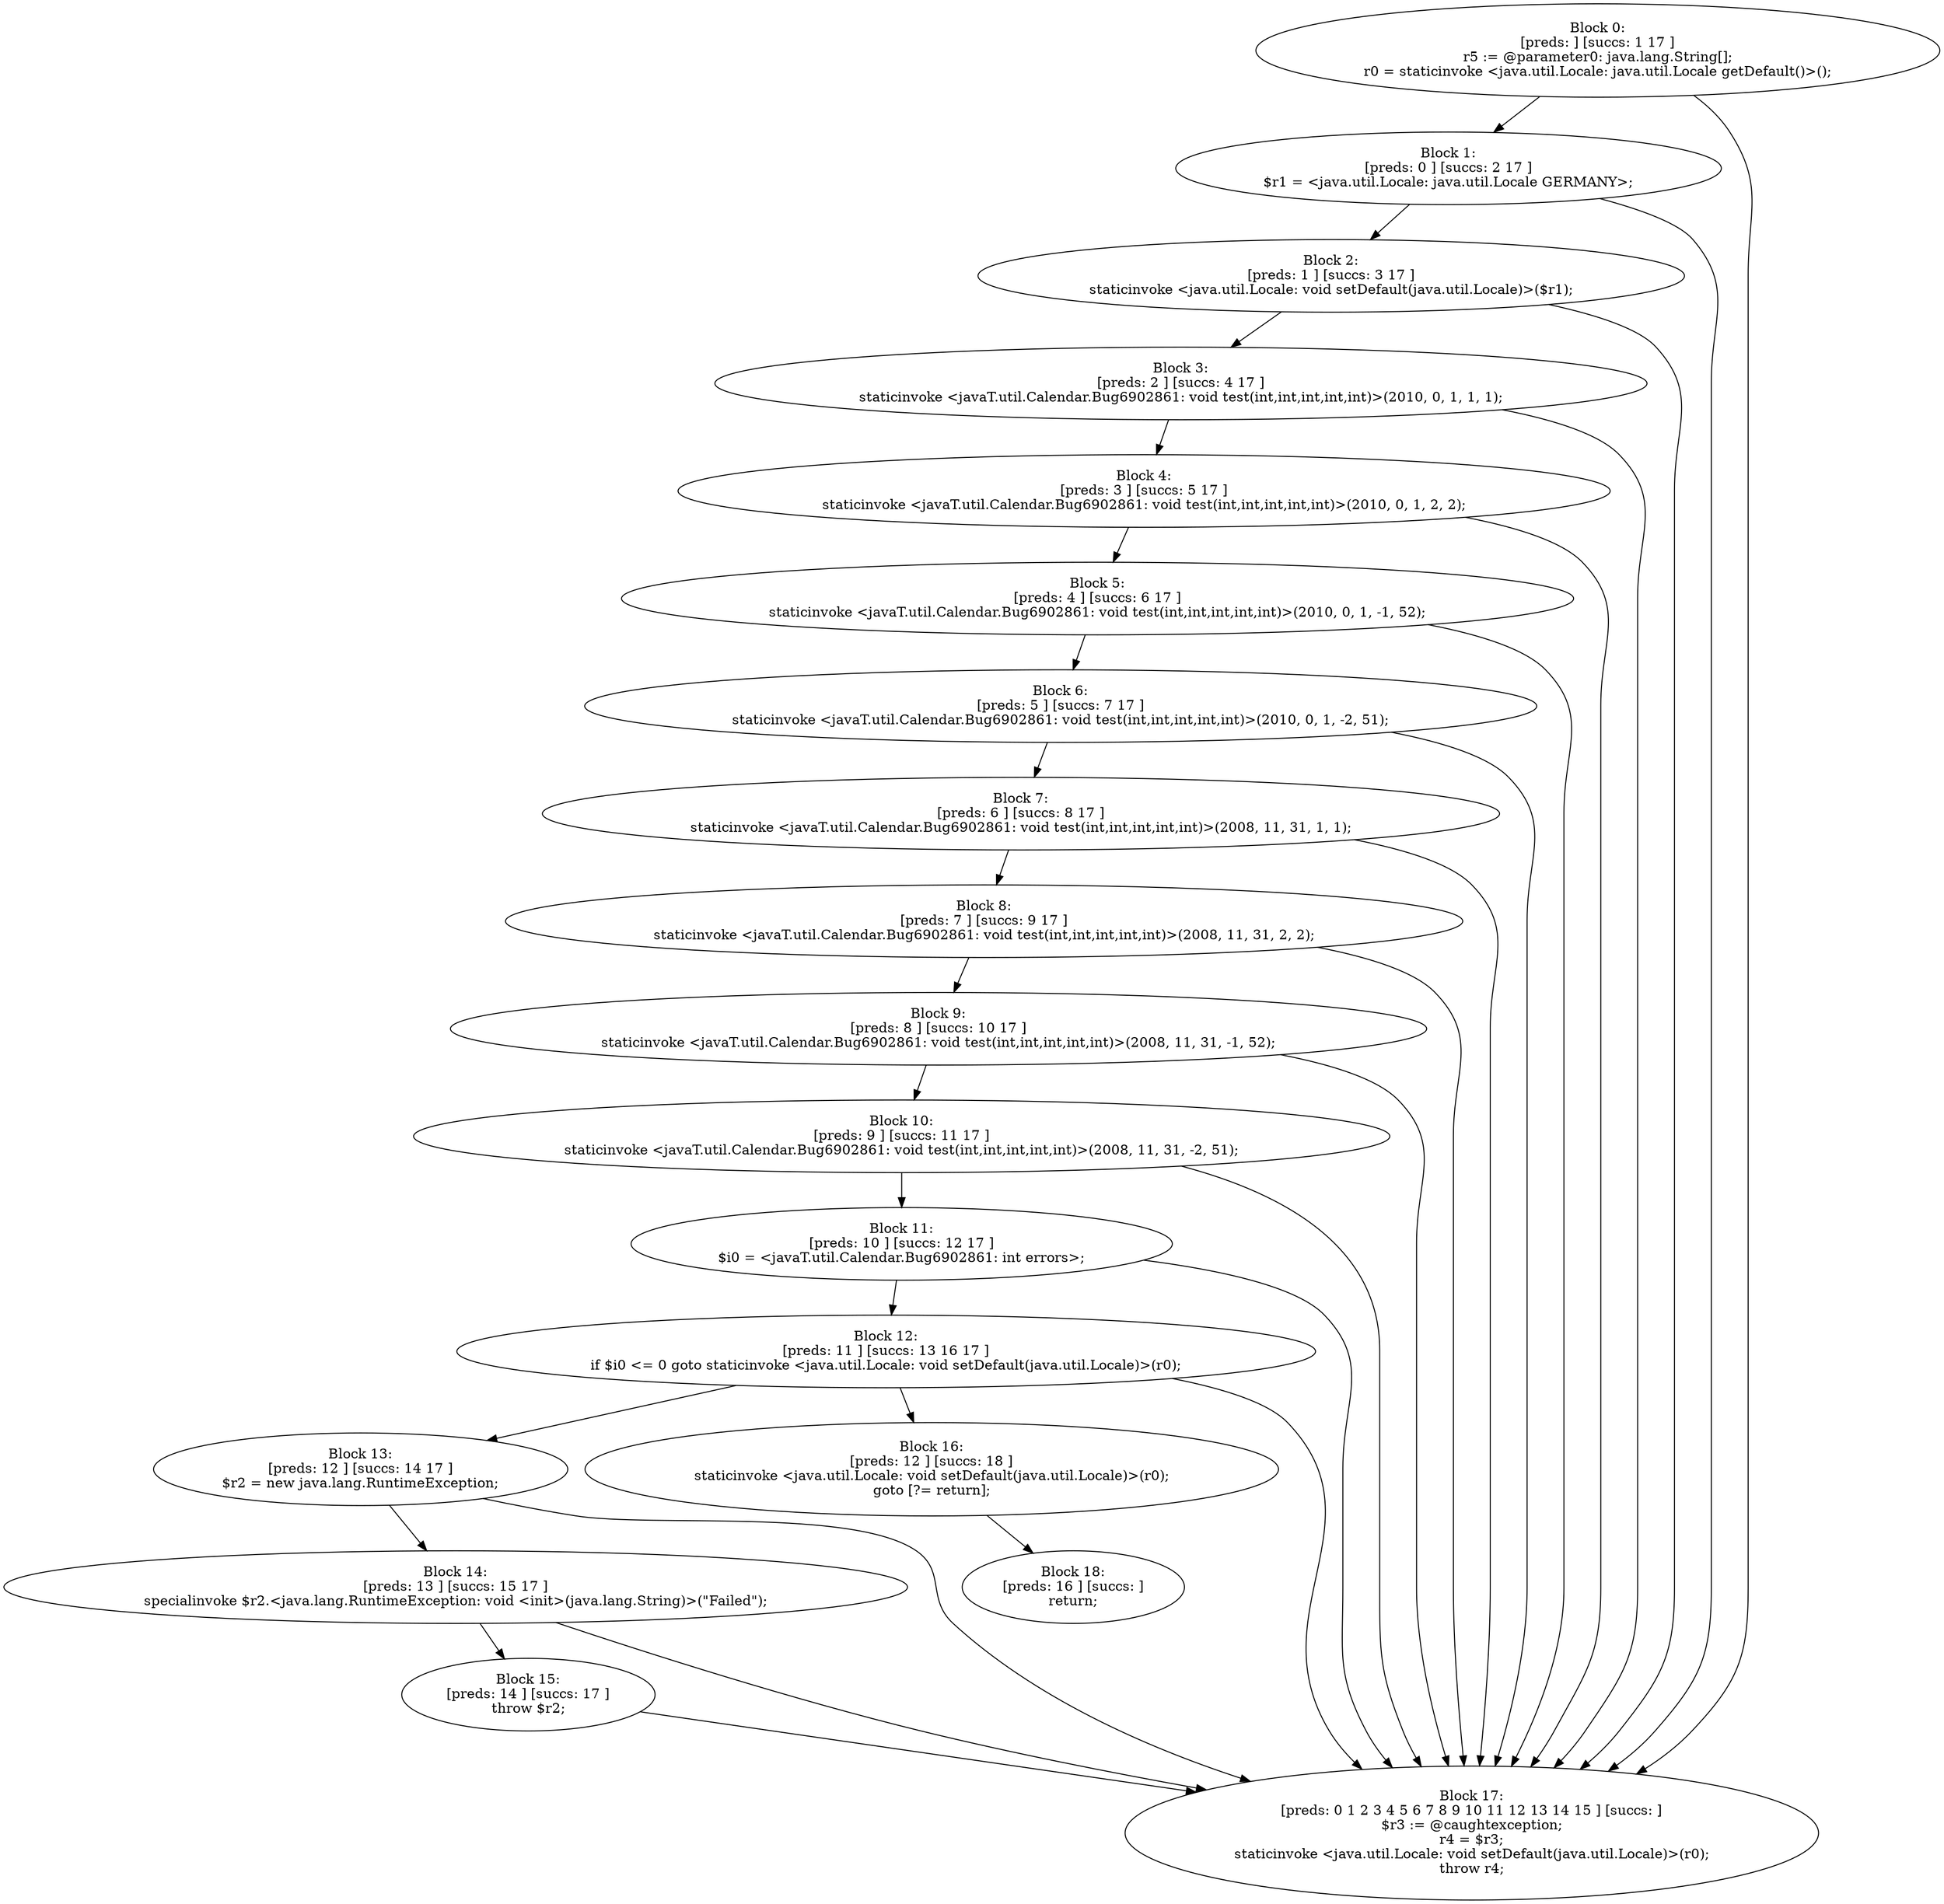 digraph "unitGraph" {
    "Block 0:
[preds: ] [succs: 1 17 ]
r5 := @parameter0: java.lang.String[];
r0 = staticinvoke <java.util.Locale: java.util.Locale getDefault()>();
"
    "Block 1:
[preds: 0 ] [succs: 2 17 ]
$r1 = <java.util.Locale: java.util.Locale GERMANY>;
"
    "Block 2:
[preds: 1 ] [succs: 3 17 ]
staticinvoke <java.util.Locale: void setDefault(java.util.Locale)>($r1);
"
    "Block 3:
[preds: 2 ] [succs: 4 17 ]
staticinvoke <javaT.util.Calendar.Bug6902861: void test(int,int,int,int,int)>(2010, 0, 1, 1, 1);
"
    "Block 4:
[preds: 3 ] [succs: 5 17 ]
staticinvoke <javaT.util.Calendar.Bug6902861: void test(int,int,int,int,int)>(2010, 0, 1, 2, 2);
"
    "Block 5:
[preds: 4 ] [succs: 6 17 ]
staticinvoke <javaT.util.Calendar.Bug6902861: void test(int,int,int,int,int)>(2010, 0, 1, -1, 52);
"
    "Block 6:
[preds: 5 ] [succs: 7 17 ]
staticinvoke <javaT.util.Calendar.Bug6902861: void test(int,int,int,int,int)>(2010, 0, 1, -2, 51);
"
    "Block 7:
[preds: 6 ] [succs: 8 17 ]
staticinvoke <javaT.util.Calendar.Bug6902861: void test(int,int,int,int,int)>(2008, 11, 31, 1, 1);
"
    "Block 8:
[preds: 7 ] [succs: 9 17 ]
staticinvoke <javaT.util.Calendar.Bug6902861: void test(int,int,int,int,int)>(2008, 11, 31, 2, 2);
"
    "Block 9:
[preds: 8 ] [succs: 10 17 ]
staticinvoke <javaT.util.Calendar.Bug6902861: void test(int,int,int,int,int)>(2008, 11, 31, -1, 52);
"
    "Block 10:
[preds: 9 ] [succs: 11 17 ]
staticinvoke <javaT.util.Calendar.Bug6902861: void test(int,int,int,int,int)>(2008, 11, 31, -2, 51);
"
    "Block 11:
[preds: 10 ] [succs: 12 17 ]
$i0 = <javaT.util.Calendar.Bug6902861: int errors>;
"
    "Block 12:
[preds: 11 ] [succs: 13 16 17 ]
if $i0 <= 0 goto staticinvoke <java.util.Locale: void setDefault(java.util.Locale)>(r0);
"
    "Block 13:
[preds: 12 ] [succs: 14 17 ]
$r2 = new java.lang.RuntimeException;
"
    "Block 14:
[preds: 13 ] [succs: 15 17 ]
specialinvoke $r2.<java.lang.RuntimeException: void <init>(java.lang.String)>(\"Failed\");
"
    "Block 15:
[preds: 14 ] [succs: 17 ]
throw $r2;
"
    "Block 16:
[preds: 12 ] [succs: 18 ]
staticinvoke <java.util.Locale: void setDefault(java.util.Locale)>(r0);
goto [?= return];
"
    "Block 17:
[preds: 0 1 2 3 4 5 6 7 8 9 10 11 12 13 14 15 ] [succs: ]
$r3 := @caughtexception;
r4 = $r3;
staticinvoke <java.util.Locale: void setDefault(java.util.Locale)>(r0);
throw r4;
"
    "Block 18:
[preds: 16 ] [succs: ]
return;
"
    "Block 0:
[preds: ] [succs: 1 17 ]
r5 := @parameter0: java.lang.String[];
r0 = staticinvoke <java.util.Locale: java.util.Locale getDefault()>();
"->"Block 1:
[preds: 0 ] [succs: 2 17 ]
$r1 = <java.util.Locale: java.util.Locale GERMANY>;
";
    "Block 0:
[preds: ] [succs: 1 17 ]
r5 := @parameter0: java.lang.String[];
r0 = staticinvoke <java.util.Locale: java.util.Locale getDefault()>();
"->"Block 17:
[preds: 0 1 2 3 4 5 6 7 8 9 10 11 12 13 14 15 ] [succs: ]
$r3 := @caughtexception;
r4 = $r3;
staticinvoke <java.util.Locale: void setDefault(java.util.Locale)>(r0);
throw r4;
";
    "Block 1:
[preds: 0 ] [succs: 2 17 ]
$r1 = <java.util.Locale: java.util.Locale GERMANY>;
"->"Block 2:
[preds: 1 ] [succs: 3 17 ]
staticinvoke <java.util.Locale: void setDefault(java.util.Locale)>($r1);
";
    "Block 1:
[preds: 0 ] [succs: 2 17 ]
$r1 = <java.util.Locale: java.util.Locale GERMANY>;
"->"Block 17:
[preds: 0 1 2 3 4 5 6 7 8 9 10 11 12 13 14 15 ] [succs: ]
$r3 := @caughtexception;
r4 = $r3;
staticinvoke <java.util.Locale: void setDefault(java.util.Locale)>(r0);
throw r4;
";
    "Block 2:
[preds: 1 ] [succs: 3 17 ]
staticinvoke <java.util.Locale: void setDefault(java.util.Locale)>($r1);
"->"Block 3:
[preds: 2 ] [succs: 4 17 ]
staticinvoke <javaT.util.Calendar.Bug6902861: void test(int,int,int,int,int)>(2010, 0, 1, 1, 1);
";
    "Block 2:
[preds: 1 ] [succs: 3 17 ]
staticinvoke <java.util.Locale: void setDefault(java.util.Locale)>($r1);
"->"Block 17:
[preds: 0 1 2 3 4 5 6 7 8 9 10 11 12 13 14 15 ] [succs: ]
$r3 := @caughtexception;
r4 = $r3;
staticinvoke <java.util.Locale: void setDefault(java.util.Locale)>(r0);
throw r4;
";
    "Block 3:
[preds: 2 ] [succs: 4 17 ]
staticinvoke <javaT.util.Calendar.Bug6902861: void test(int,int,int,int,int)>(2010, 0, 1, 1, 1);
"->"Block 4:
[preds: 3 ] [succs: 5 17 ]
staticinvoke <javaT.util.Calendar.Bug6902861: void test(int,int,int,int,int)>(2010, 0, 1, 2, 2);
";
    "Block 3:
[preds: 2 ] [succs: 4 17 ]
staticinvoke <javaT.util.Calendar.Bug6902861: void test(int,int,int,int,int)>(2010, 0, 1, 1, 1);
"->"Block 17:
[preds: 0 1 2 3 4 5 6 7 8 9 10 11 12 13 14 15 ] [succs: ]
$r3 := @caughtexception;
r4 = $r3;
staticinvoke <java.util.Locale: void setDefault(java.util.Locale)>(r0);
throw r4;
";
    "Block 4:
[preds: 3 ] [succs: 5 17 ]
staticinvoke <javaT.util.Calendar.Bug6902861: void test(int,int,int,int,int)>(2010, 0, 1, 2, 2);
"->"Block 5:
[preds: 4 ] [succs: 6 17 ]
staticinvoke <javaT.util.Calendar.Bug6902861: void test(int,int,int,int,int)>(2010, 0, 1, -1, 52);
";
    "Block 4:
[preds: 3 ] [succs: 5 17 ]
staticinvoke <javaT.util.Calendar.Bug6902861: void test(int,int,int,int,int)>(2010, 0, 1, 2, 2);
"->"Block 17:
[preds: 0 1 2 3 4 5 6 7 8 9 10 11 12 13 14 15 ] [succs: ]
$r3 := @caughtexception;
r4 = $r3;
staticinvoke <java.util.Locale: void setDefault(java.util.Locale)>(r0);
throw r4;
";
    "Block 5:
[preds: 4 ] [succs: 6 17 ]
staticinvoke <javaT.util.Calendar.Bug6902861: void test(int,int,int,int,int)>(2010, 0, 1, -1, 52);
"->"Block 6:
[preds: 5 ] [succs: 7 17 ]
staticinvoke <javaT.util.Calendar.Bug6902861: void test(int,int,int,int,int)>(2010, 0, 1, -2, 51);
";
    "Block 5:
[preds: 4 ] [succs: 6 17 ]
staticinvoke <javaT.util.Calendar.Bug6902861: void test(int,int,int,int,int)>(2010, 0, 1, -1, 52);
"->"Block 17:
[preds: 0 1 2 3 4 5 6 7 8 9 10 11 12 13 14 15 ] [succs: ]
$r3 := @caughtexception;
r4 = $r3;
staticinvoke <java.util.Locale: void setDefault(java.util.Locale)>(r0);
throw r4;
";
    "Block 6:
[preds: 5 ] [succs: 7 17 ]
staticinvoke <javaT.util.Calendar.Bug6902861: void test(int,int,int,int,int)>(2010, 0, 1, -2, 51);
"->"Block 7:
[preds: 6 ] [succs: 8 17 ]
staticinvoke <javaT.util.Calendar.Bug6902861: void test(int,int,int,int,int)>(2008, 11, 31, 1, 1);
";
    "Block 6:
[preds: 5 ] [succs: 7 17 ]
staticinvoke <javaT.util.Calendar.Bug6902861: void test(int,int,int,int,int)>(2010, 0, 1, -2, 51);
"->"Block 17:
[preds: 0 1 2 3 4 5 6 7 8 9 10 11 12 13 14 15 ] [succs: ]
$r3 := @caughtexception;
r4 = $r3;
staticinvoke <java.util.Locale: void setDefault(java.util.Locale)>(r0);
throw r4;
";
    "Block 7:
[preds: 6 ] [succs: 8 17 ]
staticinvoke <javaT.util.Calendar.Bug6902861: void test(int,int,int,int,int)>(2008, 11, 31, 1, 1);
"->"Block 8:
[preds: 7 ] [succs: 9 17 ]
staticinvoke <javaT.util.Calendar.Bug6902861: void test(int,int,int,int,int)>(2008, 11, 31, 2, 2);
";
    "Block 7:
[preds: 6 ] [succs: 8 17 ]
staticinvoke <javaT.util.Calendar.Bug6902861: void test(int,int,int,int,int)>(2008, 11, 31, 1, 1);
"->"Block 17:
[preds: 0 1 2 3 4 5 6 7 8 9 10 11 12 13 14 15 ] [succs: ]
$r3 := @caughtexception;
r4 = $r3;
staticinvoke <java.util.Locale: void setDefault(java.util.Locale)>(r0);
throw r4;
";
    "Block 8:
[preds: 7 ] [succs: 9 17 ]
staticinvoke <javaT.util.Calendar.Bug6902861: void test(int,int,int,int,int)>(2008, 11, 31, 2, 2);
"->"Block 9:
[preds: 8 ] [succs: 10 17 ]
staticinvoke <javaT.util.Calendar.Bug6902861: void test(int,int,int,int,int)>(2008, 11, 31, -1, 52);
";
    "Block 8:
[preds: 7 ] [succs: 9 17 ]
staticinvoke <javaT.util.Calendar.Bug6902861: void test(int,int,int,int,int)>(2008, 11, 31, 2, 2);
"->"Block 17:
[preds: 0 1 2 3 4 5 6 7 8 9 10 11 12 13 14 15 ] [succs: ]
$r3 := @caughtexception;
r4 = $r3;
staticinvoke <java.util.Locale: void setDefault(java.util.Locale)>(r0);
throw r4;
";
    "Block 9:
[preds: 8 ] [succs: 10 17 ]
staticinvoke <javaT.util.Calendar.Bug6902861: void test(int,int,int,int,int)>(2008, 11, 31, -1, 52);
"->"Block 10:
[preds: 9 ] [succs: 11 17 ]
staticinvoke <javaT.util.Calendar.Bug6902861: void test(int,int,int,int,int)>(2008, 11, 31, -2, 51);
";
    "Block 9:
[preds: 8 ] [succs: 10 17 ]
staticinvoke <javaT.util.Calendar.Bug6902861: void test(int,int,int,int,int)>(2008, 11, 31, -1, 52);
"->"Block 17:
[preds: 0 1 2 3 4 5 6 7 8 9 10 11 12 13 14 15 ] [succs: ]
$r3 := @caughtexception;
r4 = $r3;
staticinvoke <java.util.Locale: void setDefault(java.util.Locale)>(r0);
throw r4;
";
    "Block 10:
[preds: 9 ] [succs: 11 17 ]
staticinvoke <javaT.util.Calendar.Bug6902861: void test(int,int,int,int,int)>(2008, 11, 31, -2, 51);
"->"Block 11:
[preds: 10 ] [succs: 12 17 ]
$i0 = <javaT.util.Calendar.Bug6902861: int errors>;
";
    "Block 10:
[preds: 9 ] [succs: 11 17 ]
staticinvoke <javaT.util.Calendar.Bug6902861: void test(int,int,int,int,int)>(2008, 11, 31, -2, 51);
"->"Block 17:
[preds: 0 1 2 3 4 5 6 7 8 9 10 11 12 13 14 15 ] [succs: ]
$r3 := @caughtexception;
r4 = $r3;
staticinvoke <java.util.Locale: void setDefault(java.util.Locale)>(r0);
throw r4;
";
    "Block 11:
[preds: 10 ] [succs: 12 17 ]
$i0 = <javaT.util.Calendar.Bug6902861: int errors>;
"->"Block 12:
[preds: 11 ] [succs: 13 16 17 ]
if $i0 <= 0 goto staticinvoke <java.util.Locale: void setDefault(java.util.Locale)>(r0);
";
    "Block 11:
[preds: 10 ] [succs: 12 17 ]
$i0 = <javaT.util.Calendar.Bug6902861: int errors>;
"->"Block 17:
[preds: 0 1 2 3 4 5 6 7 8 9 10 11 12 13 14 15 ] [succs: ]
$r3 := @caughtexception;
r4 = $r3;
staticinvoke <java.util.Locale: void setDefault(java.util.Locale)>(r0);
throw r4;
";
    "Block 12:
[preds: 11 ] [succs: 13 16 17 ]
if $i0 <= 0 goto staticinvoke <java.util.Locale: void setDefault(java.util.Locale)>(r0);
"->"Block 13:
[preds: 12 ] [succs: 14 17 ]
$r2 = new java.lang.RuntimeException;
";
    "Block 12:
[preds: 11 ] [succs: 13 16 17 ]
if $i0 <= 0 goto staticinvoke <java.util.Locale: void setDefault(java.util.Locale)>(r0);
"->"Block 16:
[preds: 12 ] [succs: 18 ]
staticinvoke <java.util.Locale: void setDefault(java.util.Locale)>(r0);
goto [?= return];
";
    "Block 12:
[preds: 11 ] [succs: 13 16 17 ]
if $i0 <= 0 goto staticinvoke <java.util.Locale: void setDefault(java.util.Locale)>(r0);
"->"Block 17:
[preds: 0 1 2 3 4 5 6 7 8 9 10 11 12 13 14 15 ] [succs: ]
$r3 := @caughtexception;
r4 = $r3;
staticinvoke <java.util.Locale: void setDefault(java.util.Locale)>(r0);
throw r4;
";
    "Block 13:
[preds: 12 ] [succs: 14 17 ]
$r2 = new java.lang.RuntimeException;
"->"Block 14:
[preds: 13 ] [succs: 15 17 ]
specialinvoke $r2.<java.lang.RuntimeException: void <init>(java.lang.String)>(\"Failed\");
";
    "Block 13:
[preds: 12 ] [succs: 14 17 ]
$r2 = new java.lang.RuntimeException;
"->"Block 17:
[preds: 0 1 2 3 4 5 6 7 8 9 10 11 12 13 14 15 ] [succs: ]
$r3 := @caughtexception;
r4 = $r3;
staticinvoke <java.util.Locale: void setDefault(java.util.Locale)>(r0);
throw r4;
";
    "Block 14:
[preds: 13 ] [succs: 15 17 ]
specialinvoke $r2.<java.lang.RuntimeException: void <init>(java.lang.String)>(\"Failed\");
"->"Block 15:
[preds: 14 ] [succs: 17 ]
throw $r2;
";
    "Block 14:
[preds: 13 ] [succs: 15 17 ]
specialinvoke $r2.<java.lang.RuntimeException: void <init>(java.lang.String)>(\"Failed\");
"->"Block 17:
[preds: 0 1 2 3 4 5 6 7 8 9 10 11 12 13 14 15 ] [succs: ]
$r3 := @caughtexception;
r4 = $r3;
staticinvoke <java.util.Locale: void setDefault(java.util.Locale)>(r0);
throw r4;
";
    "Block 15:
[preds: 14 ] [succs: 17 ]
throw $r2;
"->"Block 17:
[preds: 0 1 2 3 4 5 6 7 8 9 10 11 12 13 14 15 ] [succs: ]
$r3 := @caughtexception;
r4 = $r3;
staticinvoke <java.util.Locale: void setDefault(java.util.Locale)>(r0);
throw r4;
";
    "Block 16:
[preds: 12 ] [succs: 18 ]
staticinvoke <java.util.Locale: void setDefault(java.util.Locale)>(r0);
goto [?= return];
"->"Block 18:
[preds: 16 ] [succs: ]
return;
";
}
